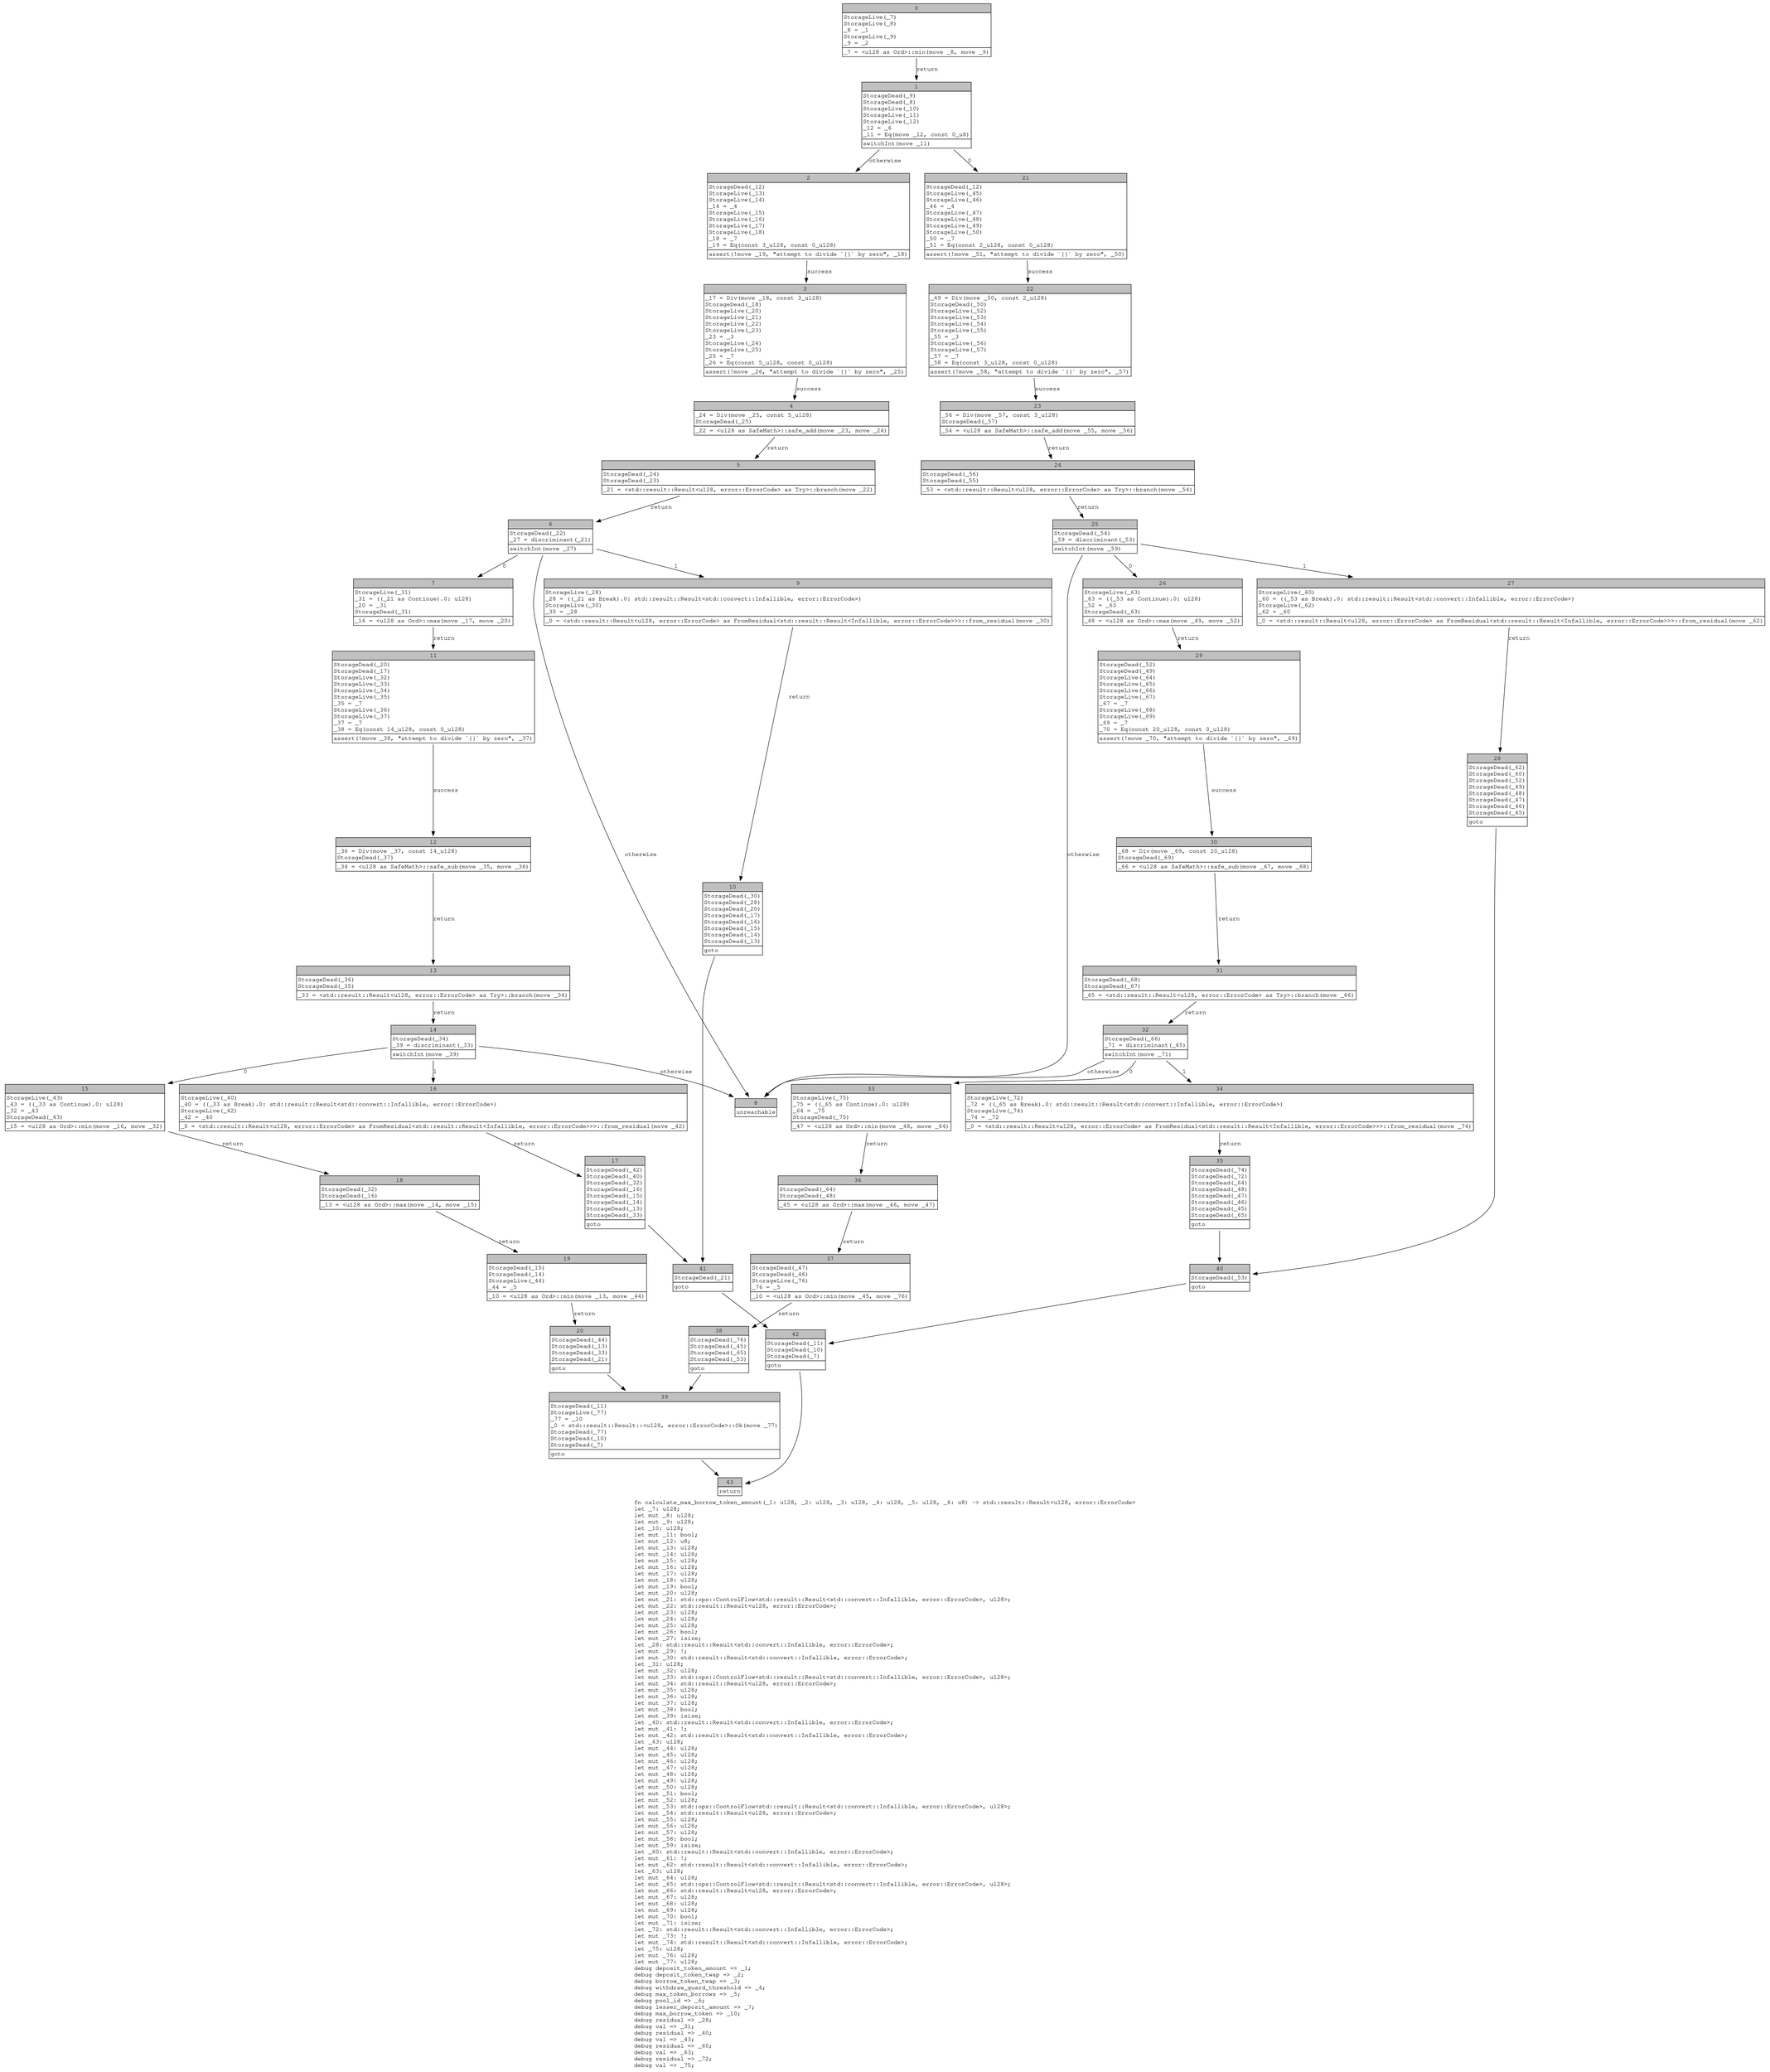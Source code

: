 digraph Mir_0_2839 {
    graph [fontname="Courier, monospace"];
    node [fontname="Courier, monospace"];
    edge [fontname="Courier, monospace"];
    label=<fn calculate_max_borrow_token_amount(_1: u128, _2: u128, _3: u128, _4: u128, _5: u128, _6: u8) -&gt; std::result::Result&lt;u128, error::ErrorCode&gt;<br align="left"/>let _7: u128;<br align="left"/>let mut _8: u128;<br align="left"/>let mut _9: u128;<br align="left"/>let _10: u128;<br align="left"/>let mut _11: bool;<br align="left"/>let mut _12: u8;<br align="left"/>let mut _13: u128;<br align="left"/>let mut _14: u128;<br align="left"/>let mut _15: u128;<br align="left"/>let mut _16: u128;<br align="left"/>let mut _17: u128;<br align="left"/>let mut _18: u128;<br align="left"/>let mut _19: bool;<br align="left"/>let mut _20: u128;<br align="left"/>let mut _21: std::ops::ControlFlow&lt;std::result::Result&lt;std::convert::Infallible, error::ErrorCode&gt;, u128&gt;;<br align="left"/>let mut _22: std::result::Result&lt;u128, error::ErrorCode&gt;;<br align="left"/>let mut _23: u128;<br align="left"/>let mut _24: u128;<br align="left"/>let mut _25: u128;<br align="left"/>let mut _26: bool;<br align="left"/>let mut _27: isize;<br align="left"/>let _28: std::result::Result&lt;std::convert::Infallible, error::ErrorCode&gt;;<br align="left"/>let mut _29: !;<br align="left"/>let mut _30: std::result::Result&lt;std::convert::Infallible, error::ErrorCode&gt;;<br align="left"/>let _31: u128;<br align="left"/>let mut _32: u128;<br align="left"/>let mut _33: std::ops::ControlFlow&lt;std::result::Result&lt;std::convert::Infallible, error::ErrorCode&gt;, u128&gt;;<br align="left"/>let mut _34: std::result::Result&lt;u128, error::ErrorCode&gt;;<br align="left"/>let mut _35: u128;<br align="left"/>let mut _36: u128;<br align="left"/>let mut _37: u128;<br align="left"/>let mut _38: bool;<br align="left"/>let mut _39: isize;<br align="left"/>let _40: std::result::Result&lt;std::convert::Infallible, error::ErrorCode&gt;;<br align="left"/>let mut _41: !;<br align="left"/>let mut _42: std::result::Result&lt;std::convert::Infallible, error::ErrorCode&gt;;<br align="left"/>let _43: u128;<br align="left"/>let mut _44: u128;<br align="left"/>let mut _45: u128;<br align="left"/>let mut _46: u128;<br align="left"/>let mut _47: u128;<br align="left"/>let mut _48: u128;<br align="left"/>let mut _49: u128;<br align="left"/>let mut _50: u128;<br align="left"/>let mut _51: bool;<br align="left"/>let mut _52: u128;<br align="left"/>let mut _53: std::ops::ControlFlow&lt;std::result::Result&lt;std::convert::Infallible, error::ErrorCode&gt;, u128&gt;;<br align="left"/>let mut _54: std::result::Result&lt;u128, error::ErrorCode&gt;;<br align="left"/>let mut _55: u128;<br align="left"/>let mut _56: u128;<br align="left"/>let mut _57: u128;<br align="left"/>let mut _58: bool;<br align="left"/>let mut _59: isize;<br align="left"/>let _60: std::result::Result&lt;std::convert::Infallible, error::ErrorCode&gt;;<br align="left"/>let mut _61: !;<br align="left"/>let mut _62: std::result::Result&lt;std::convert::Infallible, error::ErrorCode&gt;;<br align="left"/>let _63: u128;<br align="left"/>let mut _64: u128;<br align="left"/>let mut _65: std::ops::ControlFlow&lt;std::result::Result&lt;std::convert::Infallible, error::ErrorCode&gt;, u128&gt;;<br align="left"/>let mut _66: std::result::Result&lt;u128, error::ErrorCode&gt;;<br align="left"/>let mut _67: u128;<br align="left"/>let mut _68: u128;<br align="left"/>let mut _69: u128;<br align="left"/>let mut _70: bool;<br align="left"/>let mut _71: isize;<br align="left"/>let _72: std::result::Result&lt;std::convert::Infallible, error::ErrorCode&gt;;<br align="left"/>let mut _73: !;<br align="left"/>let mut _74: std::result::Result&lt;std::convert::Infallible, error::ErrorCode&gt;;<br align="left"/>let _75: u128;<br align="left"/>let mut _76: u128;<br align="left"/>let mut _77: u128;<br align="left"/>debug deposit_token_amount =&gt; _1;<br align="left"/>debug deposit_token_twap =&gt; _2;<br align="left"/>debug borrow_token_twap =&gt; _3;<br align="left"/>debug withdraw_guard_threshold =&gt; _4;<br align="left"/>debug max_token_borrows =&gt; _5;<br align="left"/>debug pool_id =&gt; _6;<br align="left"/>debug lesser_deposit_amount =&gt; _7;<br align="left"/>debug max_borrow_token =&gt; _10;<br align="left"/>debug residual =&gt; _28;<br align="left"/>debug val =&gt; _31;<br align="left"/>debug residual =&gt; _40;<br align="left"/>debug val =&gt; _43;<br align="left"/>debug residual =&gt; _60;<br align="left"/>debug val =&gt; _63;<br align="left"/>debug residual =&gt; _72;<br align="left"/>debug val =&gt; _75;<br align="left"/>>;
    bb0__0_2839 [shape="none", label=<<table border="0" cellborder="1" cellspacing="0"><tr><td bgcolor="gray" align="center" colspan="1">0</td></tr><tr><td align="left" balign="left">StorageLive(_7)<br/>StorageLive(_8)<br/>_8 = _1<br/>StorageLive(_9)<br/>_9 = _2<br/></td></tr><tr><td align="left">_7 = &lt;u128 as Ord&gt;::min(move _8, move _9)</td></tr></table>>];
    bb1__0_2839 [shape="none", label=<<table border="0" cellborder="1" cellspacing="0"><tr><td bgcolor="gray" align="center" colspan="1">1</td></tr><tr><td align="left" balign="left">StorageDead(_9)<br/>StorageDead(_8)<br/>StorageLive(_10)<br/>StorageLive(_11)<br/>StorageLive(_12)<br/>_12 = _6<br/>_11 = Eq(move _12, const 0_u8)<br/></td></tr><tr><td align="left">switchInt(move _11)</td></tr></table>>];
    bb2__0_2839 [shape="none", label=<<table border="0" cellborder="1" cellspacing="0"><tr><td bgcolor="gray" align="center" colspan="1">2</td></tr><tr><td align="left" balign="left">StorageDead(_12)<br/>StorageLive(_13)<br/>StorageLive(_14)<br/>_14 = _4<br/>StorageLive(_15)<br/>StorageLive(_16)<br/>StorageLive(_17)<br/>StorageLive(_18)<br/>_18 = _7<br/>_19 = Eq(const 3_u128, const 0_u128)<br/></td></tr><tr><td align="left">assert(!move _19, &quot;attempt to divide `{}` by zero&quot;, _18)</td></tr></table>>];
    bb3__0_2839 [shape="none", label=<<table border="0" cellborder="1" cellspacing="0"><tr><td bgcolor="gray" align="center" colspan="1">3</td></tr><tr><td align="left" balign="left">_17 = Div(move _18, const 3_u128)<br/>StorageDead(_18)<br/>StorageLive(_20)<br/>StorageLive(_21)<br/>StorageLive(_22)<br/>StorageLive(_23)<br/>_23 = _3<br/>StorageLive(_24)<br/>StorageLive(_25)<br/>_25 = _7<br/>_26 = Eq(const 5_u128, const 0_u128)<br/></td></tr><tr><td align="left">assert(!move _26, &quot;attempt to divide `{}` by zero&quot;, _25)</td></tr></table>>];
    bb4__0_2839 [shape="none", label=<<table border="0" cellborder="1" cellspacing="0"><tr><td bgcolor="gray" align="center" colspan="1">4</td></tr><tr><td align="left" balign="left">_24 = Div(move _25, const 5_u128)<br/>StorageDead(_25)<br/></td></tr><tr><td align="left">_22 = &lt;u128 as SafeMath&gt;::safe_add(move _23, move _24)</td></tr></table>>];
    bb5__0_2839 [shape="none", label=<<table border="0" cellborder="1" cellspacing="0"><tr><td bgcolor="gray" align="center" colspan="1">5</td></tr><tr><td align="left" balign="left">StorageDead(_24)<br/>StorageDead(_23)<br/></td></tr><tr><td align="left">_21 = &lt;std::result::Result&lt;u128, error::ErrorCode&gt; as Try&gt;::branch(move _22)</td></tr></table>>];
    bb6__0_2839 [shape="none", label=<<table border="0" cellborder="1" cellspacing="0"><tr><td bgcolor="gray" align="center" colspan="1">6</td></tr><tr><td align="left" balign="left">StorageDead(_22)<br/>_27 = discriminant(_21)<br/></td></tr><tr><td align="left">switchInt(move _27)</td></tr></table>>];
    bb7__0_2839 [shape="none", label=<<table border="0" cellborder="1" cellspacing="0"><tr><td bgcolor="gray" align="center" colspan="1">7</td></tr><tr><td align="left" balign="left">StorageLive(_31)<br/>_31 = ((_21 as Continue).0: u128)<br/>_20 = _31<br/>StorageDead(_31)<br/></td></tr><tr><td align="left">_16 = &lt;u128 as Ord&gt;::max(move _17, move _20)</td></tr></table>>];
    bb8__0_2839 [shape="none", label=<<table border="0" cellborder="1" cellspacing="0"><tr><td bgcolor="gray" align="center" colspan="1">8</td></tr><tr><td align="left">unreachable</td></tr></table>>];
    bb9__0_2839 [shape="none", label=<<table border="0" cellborder="1" cellspacing="0"><tr><td bgcolor="gray" align="center" colspan="1">9</td></tr><tr><td align="left" balign="left">StorageLive(_28)<br/>_28 = ((_21 as Break).0: std::result::Result&lt;std::convert::Infallible, error::ErrorCode&gt;)<br/>StorageLive(_30)<br/>_30 = _28<br/></td></tr><tr><td align="left">_0 = &lt;std::result::Result&lt;u128, error::ErrorCode&gt; as FromResidual&lt;std::result::Result&lt;Infallible, error::ErrorCode&gt;&gt;&gt;::from_residual(move _30)</td></tr></table>>];
    bb10__0_2839 [shape="none", label=<<table border="0" cellborder="1" cellspacing="0"><tr><td bgcolor="gray" align="center" colspan="1">10</td></tr><tr><td align="left" balign="left">StorageDead(_30)<br/>StorageDead(_28)<br/>StorageDead(_20)<br/>StorageDead(_17)<br/>StorageDead(_16)<br/>StorageDead(_15)<br/>StorageDead(_14)<br/>StorageDead(_13)<br/></td></tr><tr><td align="left">goto</td></tr></table>>];
    bb11__0_2839 [shape="none", label=<<table border="0" cellborder="1" cellspacing="0"><tr><td bgcolor="gray" align="center" colspan="1">11</td></tr><tr><td align="left" balign="left">StorageDead(_20)<br/>StorageDead(_17)<br/>StorageLive(_32)<br/>StorageLive(_33)<br/>StorageLive(_34)<br/>StorageLive(_35)<br/>_35 = _7<br/>StorageLive(_36)<br/>StorageLive(_37)<br/>_37 = _7<br/>_38 = Eq(const 14_u128, const 0_u128)<br/></td></tr><tr><td align="left">assert(!move _38, &quot;attempt to divide `{}` by zero&quot;, _37)</td></tr></table>>];
    bb12__0_2839 [shape="none", label=<<table border="0" cellborder="1" cellspacing="0"><tr><td bgcolor="gray" align="center" colspan="1">12</td></tr><tr><td align="left" balign="left">_36 = Div(move _37, const 14_u128)<br/>StorageDead(_37)<br/></td></tr><tr><td align="left">_34 = &lt;u128 as SafeMath&gt;::safe_sub(move _35, move _36)</td></tr></table>>];
    bb13__0_2839 [shape="none", label=<<table border="0" cellborder="1" cellspacing="0"><tr><td bgcolor="gray" align="center" colspan="1">13</td></tr><tr><td align="left" balign="left">StorageDead(_36)<br/>StorageDead(_35)<br/></td></tr><tr><td align="left">_33 = &lt;std::result::Result&lt;u128, error::ErrorCode&gt; as Try&gt;::branch(move _34)</td></tr></table>>];
    bb14__0_2839 [shape="none", label=<<table border="0" cellborder="1" cellspacing="0"><tr><td bgcolor="gray" align="center" colspan="1">14</td></tr><tr><td align="left" balign="left">StorageDead(_34)<br/>_39 = discriminant(_33)<br/></td></tr><tr><td align="left">switchInt(move _39)</td></tr></table>>];
    bb15__0_2839 [shape="none", label=<<table border="0" cellborder="1" cellspacing="0"><tr><td bgcolor="gray" align="center" colspan="1">15</td></tr><tr><td align="left" balign="left">StorageLive(_43)<br/>_43 = ((_33 as Continue).0: u128)<br/>_32 = _43<br/>StorageDead(_43)<br/></td></tr><tr><td align="left">_15 = &lt;u128 as Ord&gt;::min(move _16, move _32)</td></tr></table>>];
    bb16__0_2839 [shape="none", label=<<table border="0" cellborder="1" cellspacing="0"><tr><td bgcolor="gray" align="center" colspan="1">16</td></tr><tr><td align="left" balign="left">StorageLive(_40)<br/>_40 = ((_33 as Break).0: std::result::Result&lt;std::convert::Infallible, error::ErrorCode&gt;)<br/>StorageLive(_42)<br/>_42 = _40<br/></td></tr><tr><td align="left">_0 = &lt;std::result::Result&lt;u128, error::ErrorCode&gt; as FromResidual&lt;std::result::Result&lt;Infallible, error::ErrorCode&gt;&gt;&gt;::from_residual(move _42)</td></tr></table>>];
    bb17__0_2839 [shape="none", label=<<table border="0" cellborder="1" cellspacing="0"><tr><td bgcolor="gray" align="center" colspan="1">17</td></tr><tr><td align="left" balign="left">StorageDead(_42)<br/>StorageDead(_40)<br/>StorageDead(_32)<br/>StorageDead(_16)<br/>StorageDead(_15)<br/>StorageDead(_14)<br/>StorageDead(_13)<br/>StorageDead(_33)<br/></td></tr><tr><td align="left">goto</td></tr></table>>];
    bb18__0_2839 [shape="none", label=<<table border="0" cellborder="1" cellspacing="0"><tr><td bgcolor="gray" align="center" colspan="1">18</td></tr><tr><td align="left" balign="left">StorageDead(_32)<br/>StorageDead(_16)<br/></td></tr><tr><td align="left">_13 = &lt;u128 as Ord&gt;::max(move _14, move _15)</td></tr></table>>];
    bb19__0_2839 [shape="none", label=<<table border="0" cellborder="1" cellspacing="0"><tr><td bgcolor="gray" align="center" colspan="1">19</td></tr><tr><td align="left" balign="left">StorageDead(_15)<br/>StorageDead(_14)<br/>StorageLive(_44)<br/>_44 = _5<br/></td></tr><tr><td align="left">_10 = &lt;u128 as Ord&gt;::min(move _13, move _44)</td></tr></table>>];
    bb20__0_2839 [shape="none", label=<<table border="0" cellborder="1" cellspacing="0"><tr><td bgcolor="gray" align="center" colspan="1">20</td></tr><tr><td align="left" balign="left">StorageDead(_44)<br/>StorageDead(_13)<br/>StorageDead(_33)<br/>StorageDead(_21)<br/></td></tr><tr><td align="left">goto</td></tr></table>>];
    bb21__0_2839 [shape="none", label=<<table border="0" cellborder="1" cellspacing="0"><tr><td bgcolor="gray" align="center" colspan="1">21</td></tr><tr><td align="left" balign="left">StorageDead(_12)<br/>StorageLive(_45)<br/>StorageLive(_46)<br/>_46 = _4<br/>StorageLive(_47)<br/>StorageLive(_48)<br/>StorageLive(_49)<br/>StorageLive(_50)<br/>_50 = _7<br/>_51 = Eq(const 2_u128, const 0_u128)<br/></td></tr><tr><td align="left">assert(!move _51, &quot;attempt to divide `{}` by zero&quot;, _50)</td></tr></table>>];
    bb22__0_2839 [shape="none", label=<<table border="0" cellborder="1" cellspacing="0"><tr><td bgcolor="gray" align="center" colspan="1">22</td></tr><tr><td align="left" balign="left">_49 = Div(move _50, const 2_u128)<br/>StorageDead(_50)<br/>StorageLive(_52)<br/>StorageLive(_53)<br/>StorageLive(_54)<br/>StorageLive(_55)<br/>_55 = _3<br/>StorageLive(_56)<br/>StorageLive(_57)<br/>_57 = _7<br/>_58 = Eq(const 3_u128, const 0_u128)<br/></td></tr><tr><td align="left">assert(!move _58, &quot;attempt to divide `{}` by zero&quot;, _57)</td></tr></table>>];
    bb23__0_2839 [shape="none", label=<<table border="0" cellborder="1" cellspacing="0"><tr><td bgcolor="gray" align="center" colspan="1">23</td></tr><tr><td align="left" balign="left">_56 = Div(move _57, const 3_u128)<br/>StorageDead(_57)<br/></td></tr><tr><td align="left">_54 = &lt;u128 as SafeMath&gt;::safe_add(move _55, move _56)</td></tr></table>>];
    bb24__0_2839 [shape="none", label=<<table border="0" cellborder="1" cellspacing="0"><tr><td bgcolor="gray" align="center" colspan="1">24</td></tr><tr><td align="left" balign="left">StorageDead(_56)<br/>StorageDead(_55)<br/></td></tr><tr><td align="left">_53 = &lt;std::result::Result&lt;u128, error::ErrorCode&gt; as Try&gt;::branch(move _54)</td></tr></table>>];
    bb25__0_2839 [shape="none", label=<<table border="0" cellborder="1" cellspacing="0"><tr><td bgcolor="gray" align="center" colspan="1">25</td></tr><tr><td align="left" balign="left">StorageDead(_54)<br/>_59 = discriminant(_53)<br/></td></tr><tr><td align="left">switchInt(move _59)</td></tr></table>>];
    bb26__0_2839 [shape="none", label=<<table border="0" cellborder="1" cellspacing="0"><tr><td bgcolor="gray" align="center" colspan="1">26</td></tr><tr><td align="left" balign="left">StorageLive(_63)<br/>_63 = ((_53 as Continue).0: u128)<br/>_52 = _63<br/>StorageDead(_63)<br/></td></tr><tr><td align="left">_48 = &lt;u128 as Ord&gt;::max(move _49, move _52)</td></tr></table>>];
    bb27__0_2839 [shape="none", label=<<table border="0" cellborder="1" cellspacing="0"><tr><td bgcolor="gray" align="center" colspan="1">27</td></tr><tr><td align="left" balign="left">StorageLive(_60)<br/>_60 = ((_53 as Break).0: std::result::Result&lt;std::convert::Infallible, error::ErrorCode&gt;)<br/>StorageLive(_62)<br/>_62 = _60<br/></td></tr><tr><td align="left">_0 = &lt;std::result::Result&lt;u128, error::ErrorCode&gt; as FromResidual&lt;std::result::Result&lt;Infallible, error::ErrorCode&gt;&gt;&gt;::from_residual(move _62)</td></tr></table>>];
    bb28__0_2839 [shape="none", label=<<table border="0" cellborder="1" cellspacing="0"><tr><td bgcolor="gray" align="center" colspan="1">28</td></tr><tr><td align="left" balign="left">StorageDead(_62)<br/>StorageDead(_60)<br/>StorageDead(_52)<br/>StorageDead(_49)<br/>StorageDead(_48)<br/>StorageDead(_47)<br/>StorageDead(_46)<br/>StorageDead(_45)<br/></td></tr><tr><td align="left">goto</td></tr></table>>];
    bb29__0_2839 [shape="none", label=<<table border="0" cellborder="1" cellspacing="0"><tr><td bgcolor="gray" align="center" colspan="1">29</td></tr><tr><td align="left" balign="left">StorageDead(_52)<br/>StorageDead(_49)<br/>StorageLive(_64)<br/>StorageLive(_65)<br/>StorageLive(_66)<br/>StorageLive(_67)<br/>_67 = _7<br/>StorageLive(_68)<br/>StorageLive(_69)<br/>_69 = _7<br/>_70 = Eq(const 20_u128, const 0_u128)<br/></td></tr><tr><td align="left">assert(!move _70, &quot;attempt to divide `{}` by zero&quot;, _69)</td></tr></table>>];
    bb30__0_2839 [shape="none", label=<<table border="0" cellborder="1" cellspacing="0"><tr><td bgcolor="gray" align="center" colspan="1">30</td></tr><tr><td align="left" balign="left">_68 = Div(move _69, const 20_u128)<br/>StorageDead(_69)<br/></td></tr><tr><td align="left">_66 = &lt;u128 as SafeMath&gt;::safe_sub(move _67, move _68)</td></tr></table>>];
    bb31__0_2839 [shape="none", label=<<table border="0" cellborder="1" cellspacing="0"><tr><td bgcolor="gray" align="center" colspan="1">31</td></tr><tr><td align="left" balign="left">StorageDead(_68)<br/>StorageDead(_67)<br/></td></tr><tr><td align="left">_65 = &lt;std::result::Result&lt;u128, error::ErrorCode&gt; as Try&gt;::branch(move _66)</td></tr></table>>];
    bb32__0_2839 [shape="none", label=<<table border="0" cellborder="1" cellspacing="0"><tr><td bgcolor="gray" align="center" colspan="1">32</td></tr><tr><td align="left" balign="left">StorageDead(_66)<br/>_71 = discriminant(_65)<br/></td></tr><tr><td align="left">switchInt(move _71)</td></tr></table>>];
    bb33__0_2839 [shape="none", label=<<table border="0" cellborder="1" cellspacing="0"><tr><td bgcolor="gray" align="center" colspan="1">33</td></tr><tr><td align="left" balign="left">StorageLive(_75)<br/>_75 = ((_65 as Continue).0: u128)<br/>_64 = _75<br/>StorageDead(_75)<br/></td></tr><tr><td align="left">_47 = &lt;u128 as Ord&gt;::min(move _48, move _64)</td></tr></table>>];
    bb34__0_2839 [shape="none", label=<<table border="0" cellborder="1" cellspacing="0"><tr><td bgcolor="gray" align="center" colspan="1">34</td></tr><tr><td align="left" balign="left">StorageLive(_72)<br/>_72 = ((_65 as Break).0: std::result::Result&lt;std::convert::Infallible, error::ErrorCode&gt;)<br/>StorageLive(_74)<br/>_74 = _72<br/></td></tr><tr><td align="left">_0 = &lt;std::result::Result&lt;u128, error::ErrorCode&gt; as FromResidual&lt;std::result::Result&lt;Infallible, error::ErrorCode&gt;&gt;&gt;::from_residual(move _74)</td></tr></table>>];
    bb35__0_2839 [shape="none", label=<<table border="0" cellborder="1" cellspacing="0"><tr><td bgcolor="gray" align="center" colspan="1">35</td></tr><tr><td align="left" balign="left">StorageDead(_74)<br/>StorageDead(_72)<br/>StorageDead(_64)<br/>StorageDead(_48)<br/>StorageDead(_47)<br/>StorageDead(_46)<br/>StorageDead(_45)<br/>StorageDead(_65)<br/></td></tr><tr><td align="left">goto</td></tr></table>>];
    bb36__0_2839 [shape="none", label=<<table border="0" cellborder="1" cellspacing="0"><tr><td bgcolor="gray" align="center" colspan="1">36</td></tr><tr><td align="left" balign="left">StorageDead(_64)<br/>StorageDead(_48)<br/></td></tr><tr><td align="left">_45 = &lt;u128 as Ord&gt;::max(move _46, move _47)</td></tr></table>>];
    bb37__0_2839 [shape="none", label=<<table border="0" cellborder="1" cellspacing="0"><tr><td bgcolor="gray" align="center" colspan="1">37</td></tr><tr><td align="left" balign="left">StorageDead(_47)<br/>StorageDead(_46)<br/>StorageLive(_76)<br/>_76 = _5<br/></td></tr><tr><td align="left">_10 = &lt;u128 as Ord&gt;::min(move _45, move _76)</td></tr></table>>];
    bb38__0_2839 [shape="none", label=<<table border="0" cellborder="1" cellspacing="0"><tr><td bgcolor="gray" align="center" colspan="1">38</td></tr><tr><td align="left" balign="left">StorageDead(_76)<br/>StorageDead(_45)<br/>StorageDead(_65)<br/>StorageDead(_53)<br/></td></tr><tr><td align="left">goto</td></tr></table>>];
    bb39__0_2839 [shape="none", label=<<table border="0" cellborder="1" cellspacing="0"><tr><td bgcolor="gray" align="center" colspan="1">39</td></tr><tr><td align="left" balign="left">StorageDead(_11)<br/>StorageLive(_77)<br/>_77 = _10<br/>_0 = std::result::Result::&lt;u128, error::ErrorCode&gt;::Ok(move _77)<br/>StorageDead(_77)<br/>StorageDead(_10)<br/>StorageDead(_7)<br/></td></tr><tr><td align="left">goto</td></tr></table>>];
    bb40__0_2839 [shape="none", label=<<table border="0" cellborder="1" cellspacing="0"><tr><td bgcolor="gray" align="center" colspan="1">40</td></tr><tr><td align="left" balign="left">StorageDead(_53)<br/></td></tr><tr><td align="left">goto</td></tr></table>>];
    bb41__0_2839 [shape="none", label=<<table border="0" cellborder="1" cellspacing="0"><tr><td bgcolor="gray" align="center" colspan="1">41</td></tr><tr><td align="left" balign="left">StorageDead(_21)<br/></td></tr><tr><td align="left">goto</td></tr></table>>];
    bb42__0_2839 [shape="none", label=<<table border="0" cellborder="1" cellspacing="0"><tr><td bgcolor="gray" align="center" colspan="1">42</td></tr><tr><td align="left" balign="left">StorageDead(_11)<br/>StorageDead(_10)<br/>StorageDead(_7)<br/></td></tr><tr><td align="left">goto</td></tr></table>>];
    bb43__0_2839 [shape="none", label=<<table border="0" cellborder="1" cellspacing="0"><tr><td bgcolor="gray" align="center" colspan="1">43</td></tr><tr><td align="left">return</td></tr></table>>];
    bb0__0_2839 -> bb1__0_2839 [label="return"];
    bb1__0_2839 -> bb21__0_2839 [label="0"];
    bb1__0_2839 -> bb2__0_2839 [label="otherwise"];
    bb2__0_2839 -> bb3__0_2839 [label="success"];
    bb3__0_2839 -> bb4__0_2839 [label="success"];
    bb4__0_2839 -> bb5__0_2839 [label="return"];
    bb5__0_2839 -> bb6__0_2839 [label="return"];
    bb6__0_2839 -> bb7__0_2839 [label="0"];
    bb6__0_2839 -> bb9__0_2839 [label="1"];
    bb6__0_2839 -> bb8__0_2839 [label="otherwise"];
    bb7__0_2839 -> bb11__0_2839 [label="return"];
    bb9__0_2839 -> bb10__0_2839 [label="return"];
    bb10__0_2839 -> bb41__0_2839 [label=""];
    bb11__0_2839 -> bb12__0_2839 [label="success"];
    bb12__0_2839 -> bb13__0_2839 [label="return"];
    bb13__0_2839 -> bb14__0_2839 [label="return"];
    bb14__0_2839 -> bb15__0_2839 [label="0"];
    bb14__0_2839 -> bb16__0_2839 [label="1"];
    bb14__0_2839 -> bb8__0_2839 [label="otherwise"];
    bb15__0_2839 -> bb18__0_2839 [label="return"];
    bb16__0_2839 -> bb17__0_2839 [label="return"];
    bb17__0_2839 -> bb41__0_2839 [label=""];
    bb18__0_2839 -> bb19__0_2839 [label="return"];
    bb19__0_2839 -> bb20__0_2839 [label="return"];
    bb20__0_2839 -> bb39__0_2839 [label=""];
    bb21__0_2839 -> bb22__0_2839 [label="success"];
    bb22__0_2839 -> bb23__0_2839 [label="success"];
    bb23__0_2839 -> bb24__0_2839 [label="return"];
    bb24__0_2839 -> bb25__0_2839 [label="return"];
    bb25__0_2839 -> bb26__0_2839 [label="0"];
    bb25__0_2839 -> bb27__0_2839 [label="1"];
    bb25__0_2839 -> bb8__0_2839 [label="otherwise"];
    bb26__0_2839 -> bb29__0_2839 [label="return"];
    bb27__0_2839 -> bb28__0_2839 [label="return"];
    bb28__0_2839 -> bb40__0_2839 [label=""];
    bb29__0_2839 -> bb30__0_2839 [label="success"];
    bb30__0_2839 -> bb31__0_2839 [label="return"];
    bb31__0_2839 -> bb32__0_2839 [label="return"];
    bb32__0_2839 -> bb33__0_2839 [label="0"];
    bb32__0_2839 -> bb34__0_2839 [label="1"];
    bb32__0_2839 -> bb8__0_2839 [label="otherwise"];
    bb33__0_2839 -> bb36__0_2839 [label="return"];
    bb34__0_2839 -> bb35__0_2839 [label="return"];
    bb35__0_2839 -> bb40__0_2839 [label=""];
    bb36__0_2839 -> bb37__0_2839 [label="return"];
    bb37__0_2839 -> bb38__0_2839 [label="return"];
    bb38__0_2839 -> bb39__0_2839 [label=""];
    bb39__0_2839 -> bb43__0_2839 [label=""];
    bb40__0_2839 -> bb42__0_2839 [label=""];
    bb41__0_2839 -> bb42__0_2839 [label=""];
    bb42__0_2839 -> bb43__0_2839 [label=""];
}
